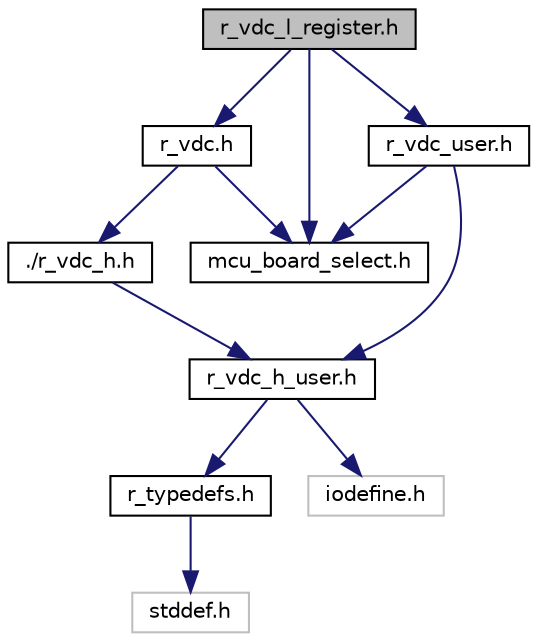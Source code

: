 digraph "r_vdc_l_register.h"
{
 // LATEX_PDF_SIZE
  edge [fontname="Helvetica",fontsize="10",labelfontname="Helvetica",labelfontsize="10"];
  node [fontname="Helvetica",fontsize="10",shape=record];
  Node1 [label="r_vdc_l_register.h",height=0.2,width=0.4,color="black", fillcolor="grey75", style="filled", fontcolor="black",tooltip="RZ/A1L VDC driver register setup definitions."];
  Node1 -> Node2 [color="midnightblue",fontsize="10",style="solid",fontname="Helvetica"];
  Node2 [label="mcu_board_select.h",height=0.2,width=0.4,color="black", fillcolor="white", style="filled",URL="$d4/d2b/mcu__board__select_8h.html",tooltip=" "];
  Node1 -> Node3 [color="midnightblue",fontsize="10",style="solid",fontname="Helvetica"];
  Node3 [label="r_vdc.h",height=0.2,width=0.4,color="black", fillcolor="white", style="filled",URL="$da/db2/r__vdc_8h.html",tooltip="VDC driver API definitions."];
  Node3 -> Node2 [color="midnightblue",fontsize="10",style="solid",fontname="Helvetica"];
  Node3 -> Node4 [color="midnightblue",fontsize="10",style="solid",fontname="Helvetica"];
  Node4 [label="./r_vdc_h.h",height=0.2,width=0.4,color="black", fillcolor="white", style="filled",URL="$d8/df7/r__vdc__h_8h.html",tooltip="VDC driver API definitions."];
  Node4 -> Node5 [color="midnightblue",fontsize="10",style="solid",fontname="Helvetica"];
  Node5 [label="r_vdc_h_user.h",height=0.2,width=0.4,color="black", fillcolor="white", style="filled",URL="$d9/d00/r__vdc__h__user_8h.html",tooltip="VDC driver user-defined header."];
  Node5 -> Node6 [color="midnightblue",fontsize="10",style="solid",fontname="Helvetica"];
  Node6 [label="r_typedefs.h",height=0.2,width=0.4,color="black", fillcolor="white", style="filled",URL="$d9/de3/r__typedefs_8h.html",tooltip=" "];
  Node6 -> Node7 [color="midnightblue",fontsize="10",style="solid",fontname="Helvetica"];
  Node7 [label="stddef.h",height=0.2,width=0.4,color="grey75", fillcolor="white", style="filled",tooltip=" "];
  Node5 -> Node8 [color="midnightblue",fontsize="10",style="solid",fontname="Helvetica"];
  Node8 [label="iodefine.h",height=0.2,width=0.4,color="grey75", fillcolor="white", style="filled",tooltip=" "];
  Node1 -> Node9 [color="midnightblue",fontsize="10",style="solid",fontname="Helvetica"];
  Node9 [label="r_vdc_user.h",height=0.2,width=0.4,color="black", fillcolor="white", style="filled",URL="$dd/d3d/r__vdc__user_8h.html",tooltip="VDC driver user-defined header."];
  Node9 -> Node2 [color="midnightblue",fontsize="10",style="solid",fontname="Helvetica"];
  Node9 -> Node5 [color="midnightblue",fontsize="10",style="solid",fontname="Helvetica"];
}
